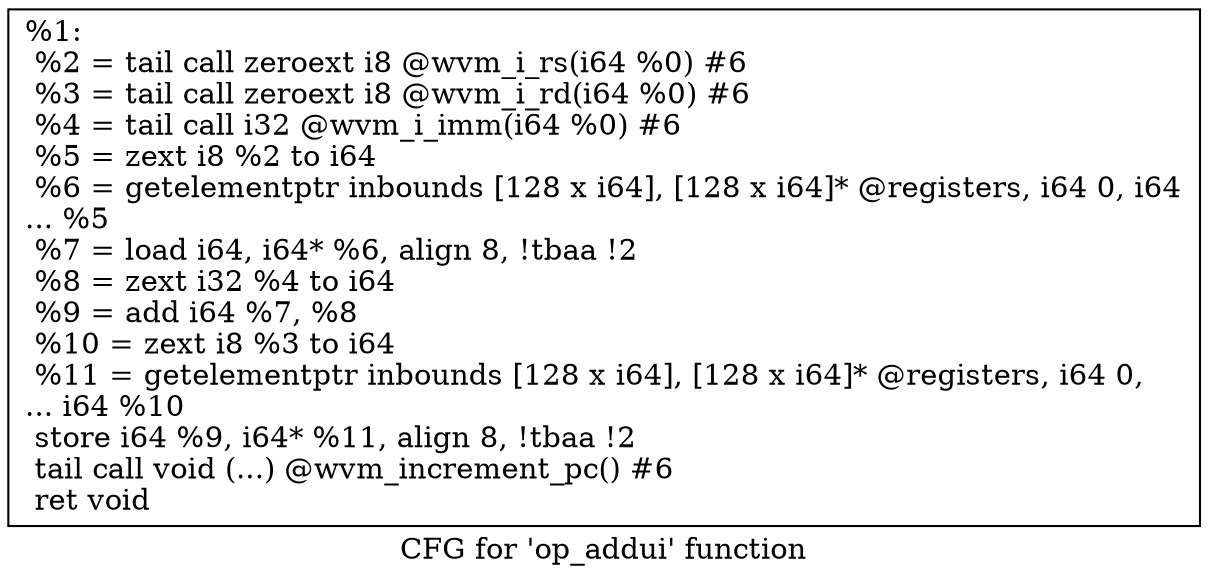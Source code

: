digraph "CFG for 'op_addui' function" {
	label="CFG for 'op_addui' function";

	Node0x7f8ef0d37270 [shape=record,label="{%1:\l  %2 = tail call zeroext i8 @wvm_i_rs(i64 %0) #6\l  %3 = tail call zeroext i8 @wvm_i_rd(i64 %0) #6\l  %4 = tail call i32 @wvm_i_imm(i64 %0) #6\l  %5 = zext i8 %2 to i64\l  %6 = getelementptr inbounds [128 x i64], [128 x i64]* @registers, i64 0, i64\l... %5\l  %7 = load i64, i64* %6, align 8, !tbaa !2\l  %8 = zext i32 %4 to i64\l  %9 = add i64 %7, %8\l  %10 = zext i8 %3 to i64\l  %11 = getelementptr inbounds [128 x i64], [128 x i64]* @registers, i64 0,\l... i64 %10\l  store i64 %9, i64* %11, align 8, !tbaa !2\l  tail call void (...) @wvm_increment_pc() #6\l  ret void\l}"];
}
